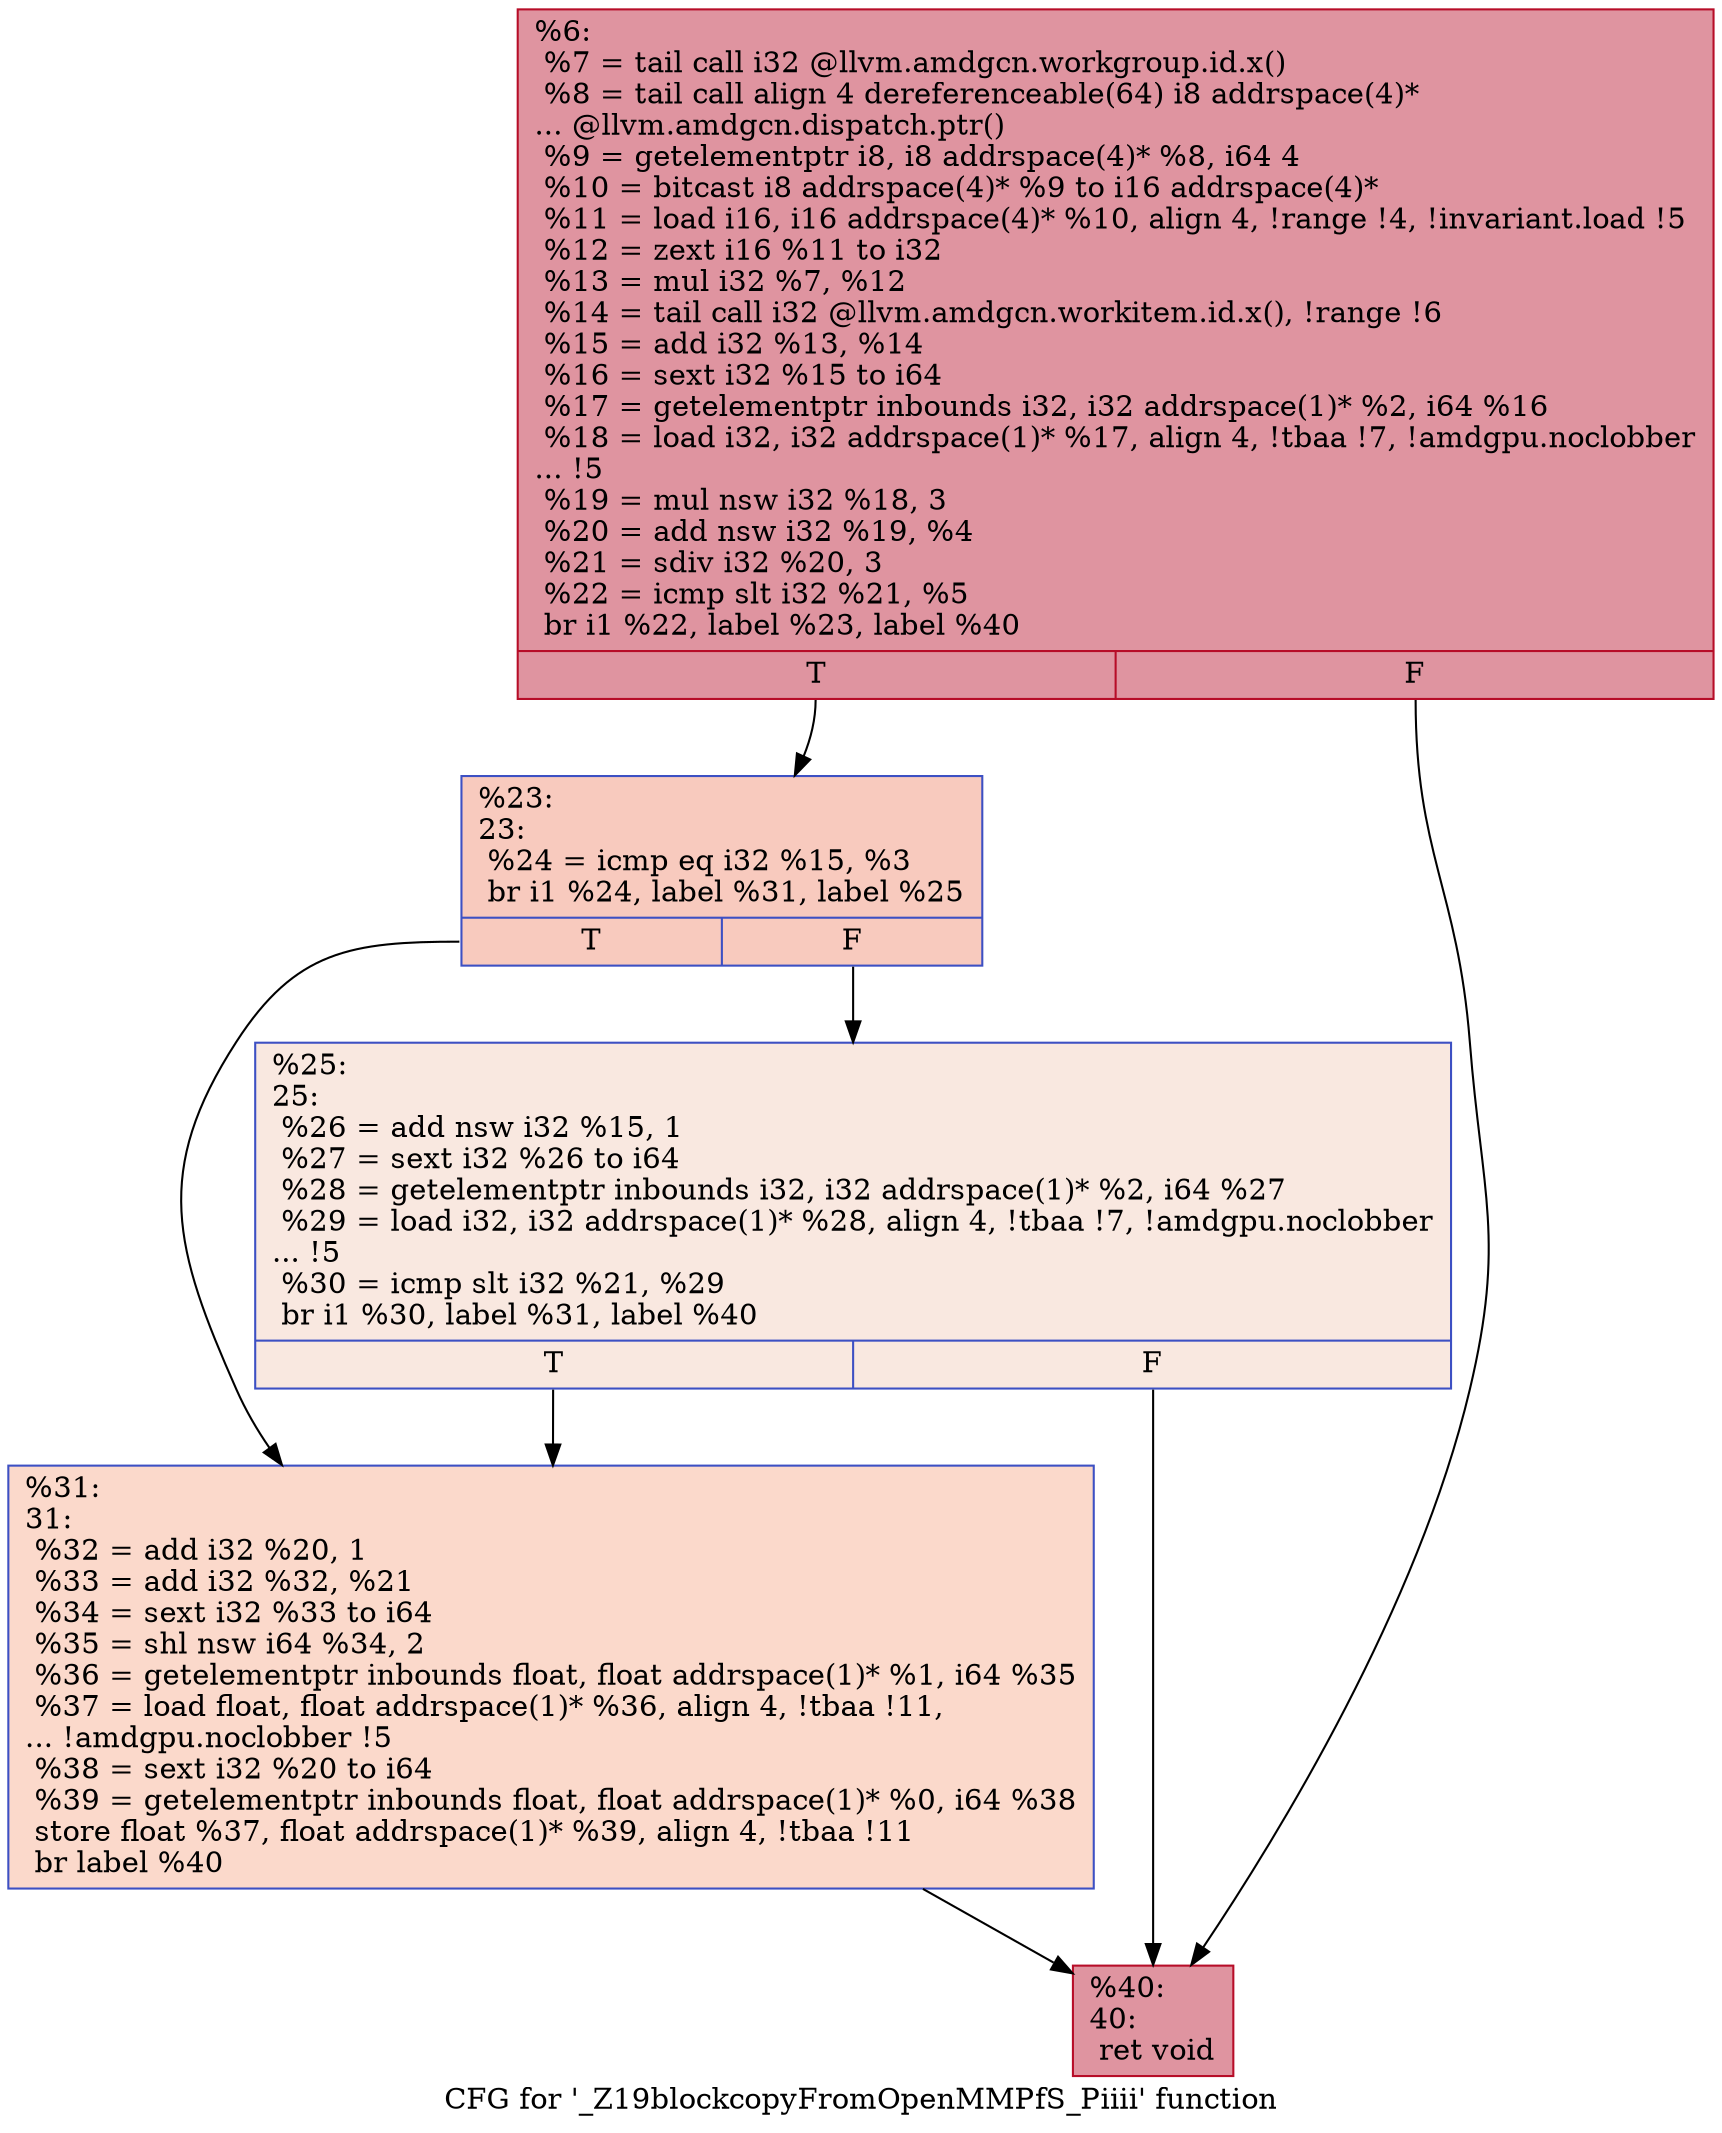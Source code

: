 digraph "CFG for '_Z19blockcopyFromOpenMMPfS_Piiii' function" {
	label="CFG for '_Z19blockcopyFromOpenMMPfS_Piiii' function";

	Node0x4638430 [shape=record,color="#b70d28ff", style=filled, fillcolor="#b70d2870",label="{%6:\l  %7 = tail call i32 @llvm.amdgcn.workgroup.id.x()\l  %8 = tail call align 4 dereferenceable(64) i8 addrspace(4)*\l... @llvm.amdgcn.dispatch.ptr()\l  %9 = getelementptr i8, i8 addrspace(4)* %8, i64 4\l  %10 = bitcast i8 addrspace(4)* %9 to i16 addrspace(4)*\l  %11 = load i16, i16 addrspace(4)* %10, align 4, !range !4, !invariant.load !5\l  %12 = zext i16 %11 to i32\l  %13 = mul i32 %7, %12\l  %14 = tail call i32 @llvm.amdgcn.workitem.id.x(), !range !6\l  %15 = add i32 %13, %14\l  %16 = sext i32 %15 to i64\l  %17 = getelementptr inbounds i32, i32 addrspace(1)* %2, i64 %16\l  %18 = load i32, i32 addrspace(1)* %17, align 4, !tbaa !7, !amdgpu.noclobber\l... !5\l  %19 = mul nsw i32 %18, 3\l  %20 = add nsw i32 %19, %4\l  %21 = sdiv i32 %20, 3\l  %22 = icmp slt i32 %21, %5\l  br i1 %22, label %23, label %40\l|{<s0>T|<s1>F}}"];
	Node0x4638430:s0 -> Node0x463aeb0;
	Node0x4638430:s1 -> Node0x463af40;
	Node0x463aeb0 [shape=record,color="#3d50c3ff", style=filled, fillcolor="#ef886b70",label="{%23:\l23:                                               \l  %24 = icmp eq i32 %15, %3\l  br i1 %24, label %31, label %25\l|{<s0>T|<s1>F}}"];
	Node0x463aeb0:s0 -> Node0x463b110;
	Node0x463aeb0:s1 -> Node0x463b160;
	Node0x463b160 [shape=record,color="#3d50c3ff", style=filled, fillcolor="#f1ccb870",label="{%25:\l25:                                               \l  %26 = add nsw i32 %15, 1\l  %27 = sext i32 %26 to i64\l  %28 = getelementptr inbounds i32, i32 addrspace(1)* %2, i64 %27\l  %29 = load i32, i32 addrspace(1)* %28, align 4, !tbaa !7, !amdgpu.noclobber\l... !5\l  %30 = icmp slt i32 %21, %29\l  br i1 %30, label %31, label %40\l|{<s0>T|<s1>F}}"];
	Node0x463b160:s0 -> Node0x463b110;
	Node0x463b160:s1 -> Node0x463af40;
	Node0x463b110 [shape=record,color="#3d50c3ff", style=filled, fillcolor="#f7a88970",label="{%31:\l31:                                               \l  %32 = add i32 %20, 1\l  %33 = add i32 %32, %21\l  %34 = sext i32 %33 to i64\l  %35 = shl nsw i64 %34, 2\l  %36 = getelementptr inbounds float, float addrspace(1)* %1, i64 %35\l  %37 = load float, float addrspace(1)* %36, align 4, !tbaa !11,\l... !amdgpu.noclobber !5\l  %38 = sext i32 %20 to i64\l  %39 = getelementptr inbounds float, float addrspace(1)* %0, i64 %38\l  store float %37, float addrspace(1)* %39, align 4, !tbaa !11\l  br label %40\l}"];
	Node0x463b110 -> Node0x463af40;
	Node0x463af40 [shape=record,color="#b70d28ff", style=filled, fillcolor="#b70d2870",label="{%40:\l40:                                               \l  ret void\l}"];
}
